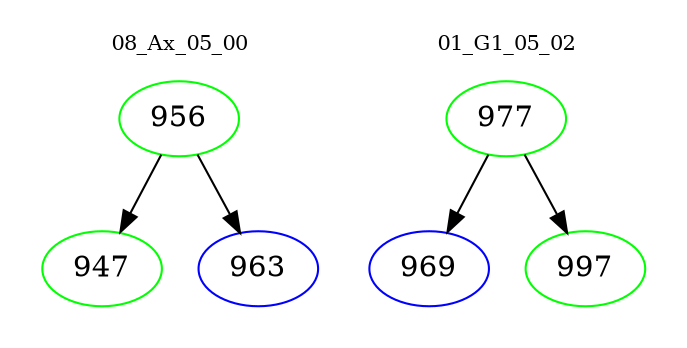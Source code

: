 digraph{
subgraph cluster_0 {
color = white
label = "08_Ax_05_00";
fontsize=10;
T0_956 [label="956", color="green"]
T0_956 -> T0_947 [color="black"]
T0_947 [label="947", color="green"]
T0_956 -> T0_963 [color="black"]
T0_963 [label="963", color="blue"]
}
subgraph cluster_1 {
color = white
label = "01_G1_05_02";
fontsize=10;
T1_977 [label="977", color="green"]
T1_977 -> T1_969 [color="black"]
T1_969 [label="969", color="blue"]
T1_977 -> T1_997 [color="black"]
T1_997 [label="997", color="green"]
}
}
